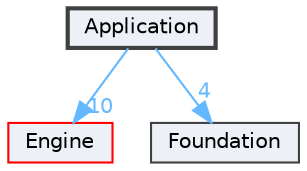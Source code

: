 digraph "Application"
{
 // LATEX_PDF_SIZE
  bgcolor="transparent";
  edge [fontname=Helvetica,fontsize=10,labelfontname=Helvetica,labelfontsize=10];
  node [fontname=Helvetica,fontsize=10,shape=box,height=0.2,width=0.4];
  compound=true
  dir_eb1463819d84903762eb6f59cc0c4383 [label="Application", fillcolor="#edf0f7", color="grey25", style="filled,bold", URL="dir_eb1463819d84903762eb6f59cc0c4383.html",tooltip=""];
  dir_0b6ee6e7e9547e675db4add2e5de97da [label="Engine", fillcolor="#edf0f7", color="red", style="filled", URL="dir_0b6ee6e7e9547e675db4add2e5de97da.html",tooltip=""];
  dir_9c6fecefc2ae141615c171b02bcc3e3f [label="Foundation", fillcolor="#edf0f7", color="grey25", style="filled", URL="dir_9c6fecefc2ae141615c171b02bcc3e3f.html",tooltip=""];
  dir_eb1463819d84903762eb6f59cc0c4383->dir_0b6ee6e7e9547e675db4add2e5de97da [headlabel="10", labeldistance=1.5 headhref="dir_000000_000001.html" href="dir_000000_000001.html" color="steelblue1" fontcolor="steelblue1"];
  dir_eb1463819d84903762eb6f59cc0c4383->dir_9c6fecefc2ae141615c171b02bcc3e3f [headlabel="4", labeldistance=1.5 headhref="dir_000000_000002.html" href="dir_000000_000002.html" color="steelblue1" fontcolor="steelblue1"];
}
